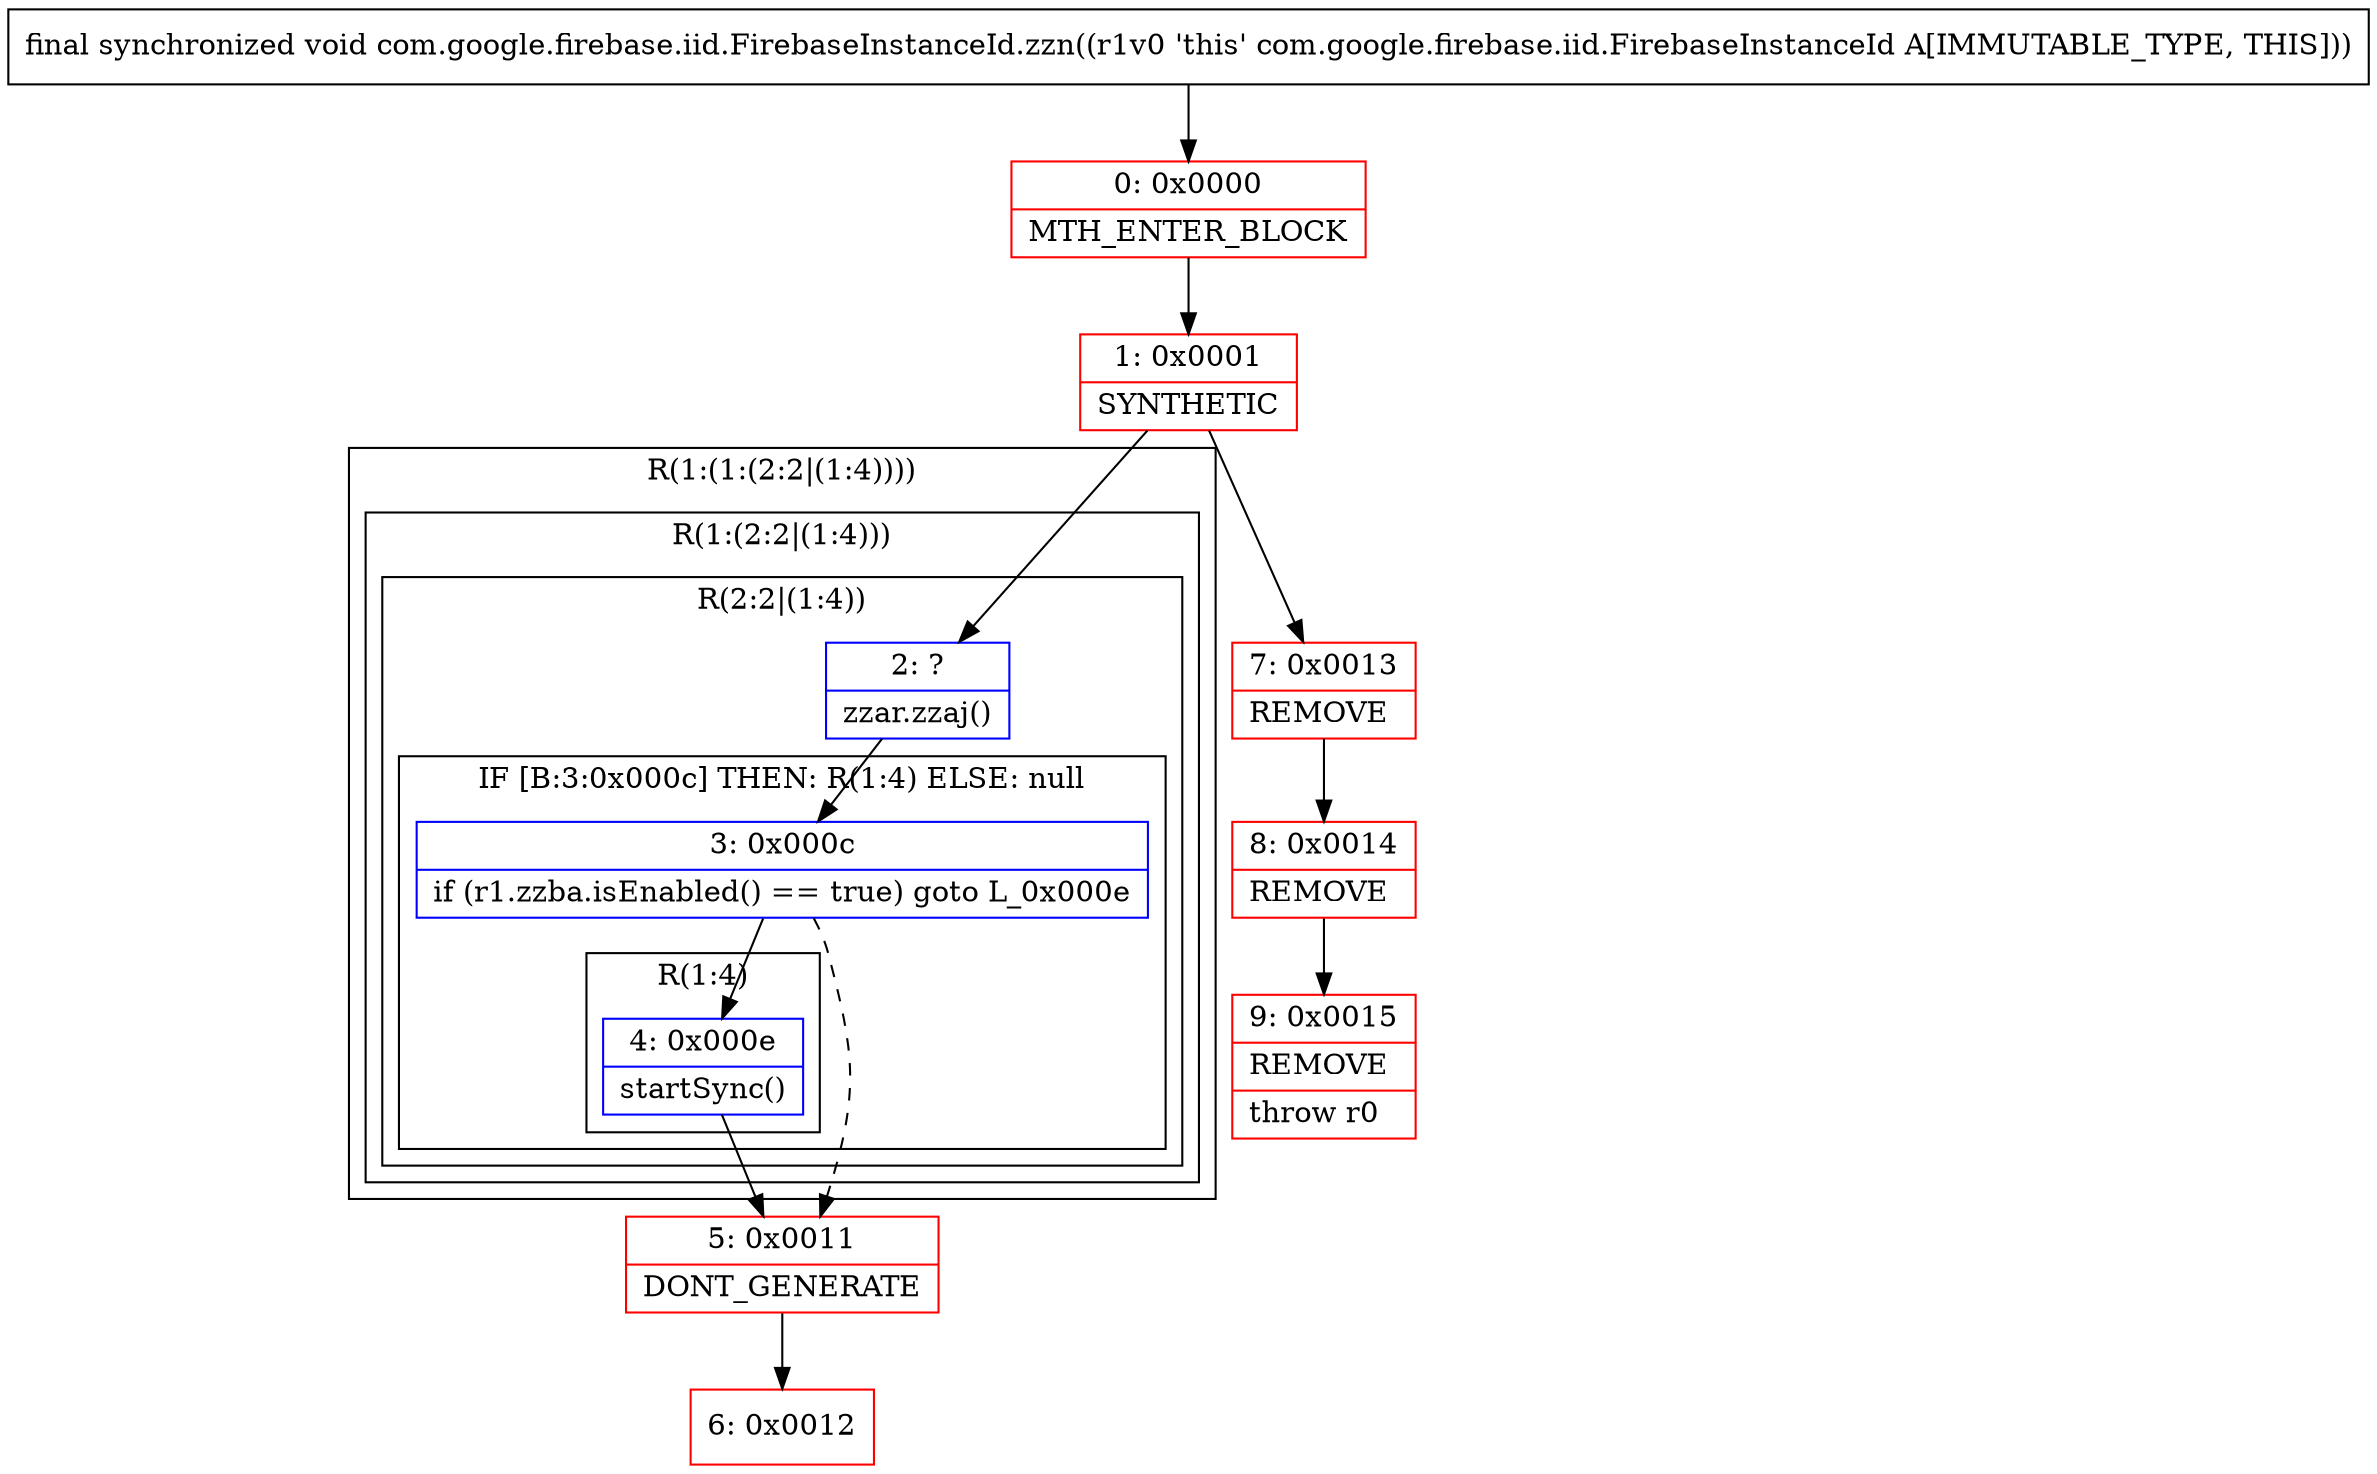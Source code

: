 digraph "CFG forcom.google.firebase.iid.FirebaseInstanceId.zzn()V" {
subgraph cluster_Region_228774015 {
label = "R(1:(1:(2:2|(1:4))))";
node [shape=record,color=blue];
subgraph cluster_Region_198869801 {
label = "R(1:(2:2|(1:4)))";
node [shape=record,color=blue];
subgraph cluster_Region_666853805 {
label = "R(2:2|(1:4))";
node [shape=record,color=blue];
Node_2 [shape=record,label="{2\:\ ?|zzar.zzaj()\l}"];
subgraph cluster_IfRegion_1130274875 {
label = "IF [B:3:0x000c] THEN: R(1:4) ELSE: null";
node [shape=record,color=blue];
Node_3 [shape=record,label="{3\:\ 0x000c|if (r1.zzba.isEnabled() == true) goto L_0x000e\l}"];
subgraph cluster_Region_1491382535 {
label = "R(1:4)";
node [shape=record,color=blue];
Node_4 [shape=record,label="{4\:\ 0x000e|startSync()\l}"];
}
}
}
}
}
Node_0 [shape=record,color=red,label="{0\:\ 0x0000|MTH_ENTER_BLOCK\l}"];
Node_1 [shape=record,color=red,label="{1\:\ 0x0001|SYNTHETIC\l}"];
Node_5 [shape=record,color=red,label="{5\:\ 0x0011|DONT_GENERATE\l}"];
Node_6 [shape=record,color=red,label="{6\:\ 0x0012}"];
Node_7 [shape=record,color=red,label="{7\:\ 0x0013|REMOVE\l}"];
Node_8 [shape=record,color=red,label="{8\:\ 0x0014|REMOVE\l}"];
Node_9 [shape=record,color=red,label="{9\:\ 0x0015|REMOVE\l|throw r0\l}"];
MethodNode[shape=record,label="{final synchronized void com.google.firebase.iid.FirebaseInstanceId.zzn((r1v0 'this' com.google.firebase.iid.FirebaseInstanceId A[IMMUTABLE_TYPE, THIS])) }"];
MethodNode -> Node_0;
Node_2 -> Node_3;
Node_3 -> Node_4;
Node_3 -> Node_5[style=dashed];
Node_4 -> Node_5;
Node_0 -> Node_1;
Node_1 -> Node_2;
Node_1 -> Node_7;
Node_5 -> Node_6;
Node_7 -> Node_8;
Node_8 -> Node_9;
}


